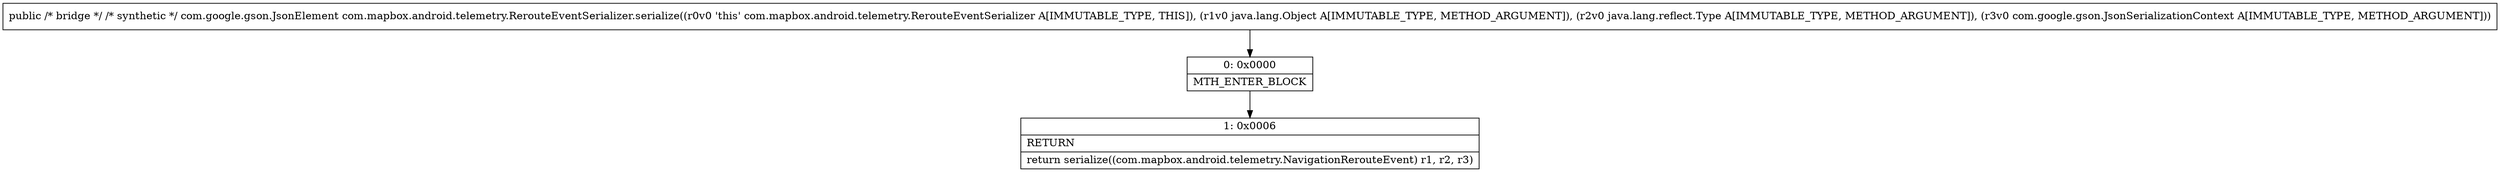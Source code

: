digraph "CFG forcom.mapbox.android.telemetry.RerouteEventSerializer.serialize(Ljava\/lang\/Object;Ljava\/lang\/reflect\/Type;Lcom\/google\/gson\/JsonSerializationContext;)Lcom\/google\/gson\/JsonElement;" {
Node_0 [shape=record,label="{0\:\ 0x0000|MTH_ENTER_BLOCK\l}"];
Node_1 [shape=record,label="{1\:\ 0x0006|RETURN\l|return serialize((com.mapbox.android.telemetry.NavigationRerouteEvent) r1, r2, r3)\l}"];
MethodNode[shape=record,label="{public \/* bridge *\/ \/* synthetic *\/ com.google.gson.JsonElement com.mapbox.android.telemetry.RerouteEventSerializer.serialize((r0v0 'this' com.mapbox.android.telemetry.RerouteEventSerializer A[IMMUTABLE_TYPE, THIS]), (r1v0 java.lang.Object A[IMMUTABLE_TYPE, METHOD_ARGUMENT]), (r2v0 java.lang.reflect.Type A[IMMUTABLE_TYPE, METHOD_ARGUMENT]), (r3v0 com.google.gson.JsonSerializationContext A[IMMUTABLE_TYPE, METHOD_ARGUMENT])) }"];
MethodNode -> Node_0;
Node_0 -> Node_1;
}

